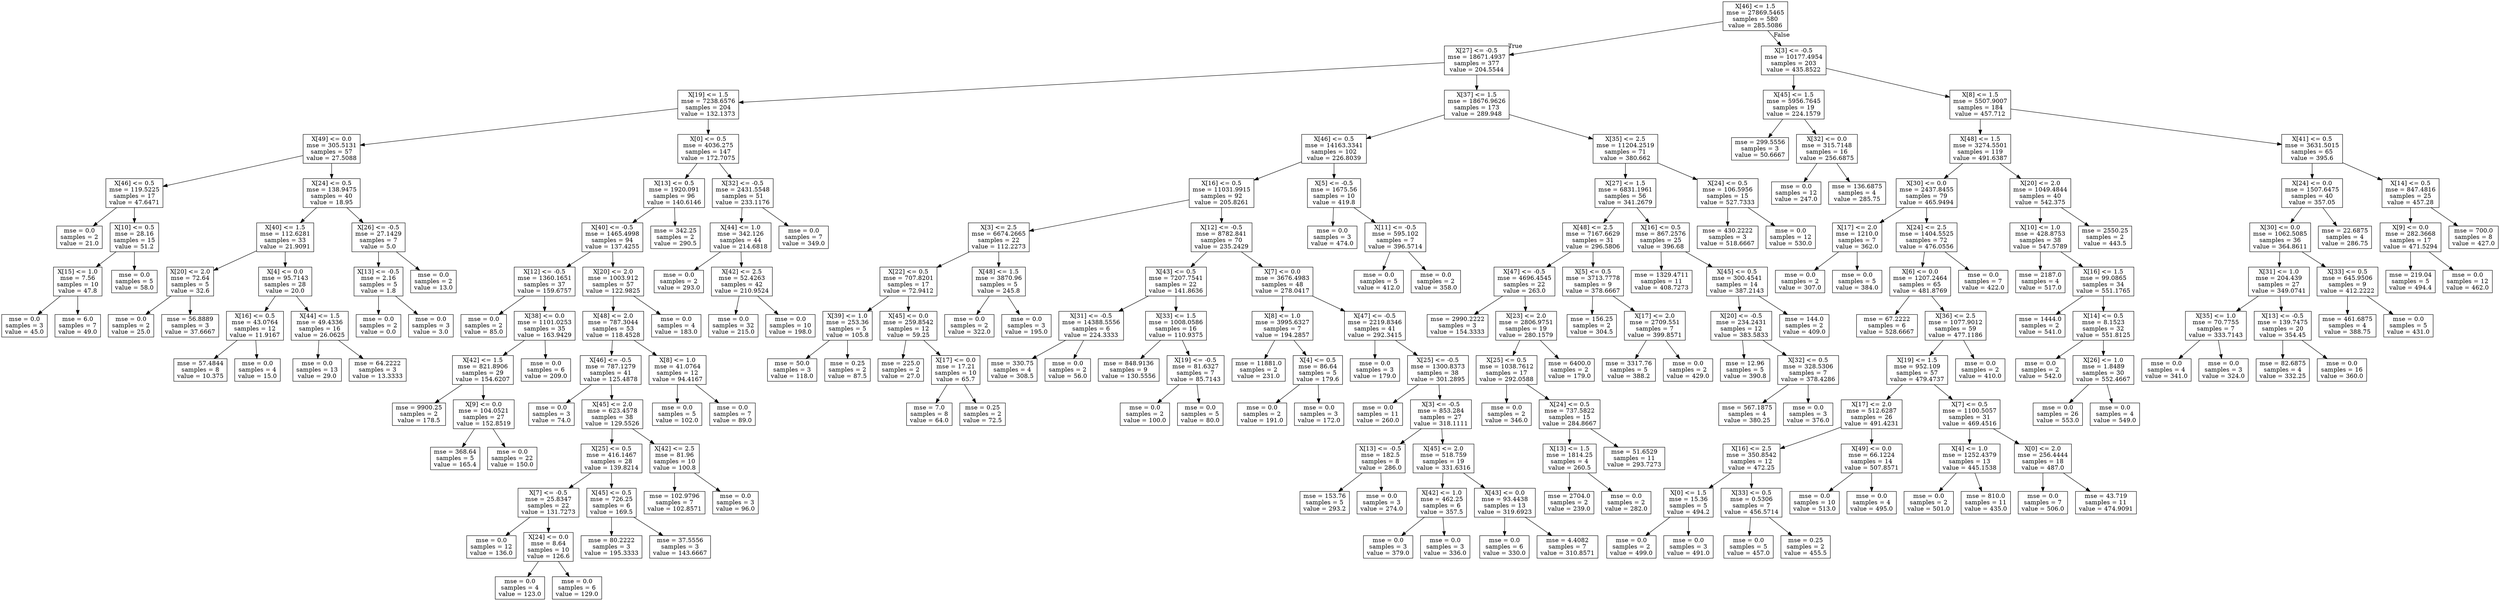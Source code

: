 digraph Tree {
node [shape=box] ;
0 [label="X[46] <= 1.5\nmse = 27869.5465\nsamples = 580\nvalue = 285.5086"] ;
1 [label="X[27] <= -0.5\nmse = 18671.4937\nsamples = 377\nvalue = 204.5544"] ;
0 -> 1 [labeldistance=2.5, labelangle=45, headlabel="True"] ;
2 [label="X[19] <= 1.5\nmse = 7238.6576\nsamples = 204\nvalue = 132.1373"] ;
1 -> 2 ;
3 [label="X[49] <= 0.0\nmse = 305.5131\nsamples = 57\nvalue = 27.5088"] ;
2 -> 3 ;
4 [label="X[46] <= 0.5\nmse = 119.5225\nsamples = 17\nvalue = 47.6471"] ;
3 -> 4 ;
5 [label="mse = 0.0\nsamples = 2\nvalue = 21.0"] ;
4 -> 5 ;
6 [label="X[10] <= 0.5\nmse = 28.16\nsamples = 15\nvalue = 51.2"] ;
4 -> 6 ;
7 [label="X[15] <= 1.0\nmse = 7.56\nsamples = 10\nvalue = 47.8"] ;
6 -> 7 ;
8 [label="mse = 0.0\nsamples = 3\nvalue = 45.0"] ;
7 -> 8 ;
9 [label="mse = 6.0\nsamples = 7\nvalue = 49.0"] ;
7 -> 9 ;
10 [label="mse = 0.0\nsamples = 5\nvalue = 58.0"] ;
6 -> 10 ;
11 [label="X[24] <= 0.5\nmse = 138.9475\nsamples = 40\nvalue = 18.95"] ;
3 -> 11 ;
12 [label="X[40] <= 1.5\nmse = 112.6281\nsamples = 33\nvalue = 21.9091"] ;
11 -> 12 ;
13 [label="X[20] <= 2.0\nmse = 72.64\nsamples = 5\nvalue = 32.6"] ;
12 -> 13 ;
14 [label="mse = 0.0\nsamples = 2\nvalue = 25.0"] ;
13 -> 14 ;
15 [label="mse = 56.8889\nsamples = 3\nvalue = 37.6667"] ;
13 -> 15 ;
16 [label="X[4] <= 0.0\nmse = 95.7143\nsamples = 28\nvalue = 20.0"] ;
12 -> 16 ;
17 [label="X[16] <= 0.5\nmse = 43.0764\nsamples = 12\nvalue = 11.9167"] ;
16 -> 17 ;
18 [label="mse = 57.4844\nsamples = 8\nvalue = 10.375"] ;
17 -> 18 ;
19 [label="mse = 0.0\nsamples = 4\nvalue = 15.0"] ;
17 -> 19 ;
20 [label="X[44] <= 1.5\nmse = 49.4336\nsamples = 16\nvalue = 26.0625"] ;
16 -> 20 ;
21 [label="mse = 0.0\nsamples = 13\nvalue = 29.0"] ;
20 -> 21 ;
22 [label="mse = 64.2222\nsamples = 3\nvalue = 13.3333"] ;
20 -> 22 ;
23 [label="X[26] <= -0.5\nmse = 27.1429\nsamples = 7\nvalue = 5.0"] ;
11 -> 23 ;
24 [label="X[13] <= -0.5\nmse = 2.16\nsamples = 5\nvalue = 1.8"] ;
23 -> 24 ;
25 [label="mse = 0.0\nsamples = 2\nvalue = 0.0"] ;
24 -> 25 ;
26 [label="mse = 0.0\nsamples = 3\nvalue = 3.0"] ;
24 -> 26 ;
27 [label="mse = 0.0\nsamples = 2\nvalue = 13.0"] ;
23 -> 27 ;
28 [label="X[0] <= 0.5\nmse = 4036.275\nsamples = 147\nvalue = 172.7075"] ;
2 -> 28 ;
29 [label="X[13] <= 0.5\nmse = 1920.091\nsamples = 96\nvalue = 140.6146"] ;
28 -> 29 ;
30 [label="X[40] <= -0.5\nmse = 1465.4998\nsamples = 94\nvalue = 137.4255"] ;
29 -> 30 ;
31 [label="X[12] <= -0.5\nmse = 1360.1651\nsamples = 37\nvalue = 159.6757"] ;
30 -> 31 ;
32 [label="mse = 0.0\nsamples = 2\nvalue = 85.0"] ;
31 -> 32 ;
33 [label="X[38] <= 0.0\nmse = 1101.0253\nsamples = 35\nvalue = 163.9429"] ;
31 -> 33 ;
34 [label="X[42] <= 1.5\nmse = 821.8906\nsamples = 29\nvalue = 154.6207"] ;
33 -> 34 ;
35 [label="mse = 9900.25\nsamples = 2\nvalue = 178.5"] ;
34 -> 35 ;
36 [label="X[9] <= 0.0\nmse = 104.0521\nsamples = 27\nvalue = 152.8519"] ;
34 -> 36 ;
37 [label="mse = 368.64\nsamples = 5\nvalue = 165.4"] ;
36 -> 37 ;
38 [label="mse = 0.0\nsamples = 22\nvalue = 150.0"] ;
36 -> 38 ;
39 [label="mse = 0.0\nsamples = 6\nvalue = 209.0"] ;
33 -> 39 ;
40 [label="X[20] <= 2.0\nmse = 1003.912\nsamples = 57\nvalue = 122.9825"] ;
30 -> 40 ;
41 [label="X[48] <= 2.0\nmse = 787.3044\nsamples = 53\nvalue = 118.4528"] ;
40 -> 41 ;
42 [label="X[46] <= -0.5\nmse = 787.1279\nsamples = 41\nvalue = 125.4878"] ;
41 -> 42 ;
43 [label="mse = 0.0\nsamples = 3\nvalue = 74.0"] ;
42 -> 43 ;
44 [label="X[45] <= 2.0\nmse = 623.4578\nsamples = 38\nvalue = 129.5526"] ;
42 -> 44 ;
45 [label="X[25] <= 0.5\nmse = 416.1467\nsamples = 28\nvalue = 139.8214"] ;
44 -> 45 ;
46 [label="X[7] <= -0.5\nmse = 25.8347\nsamples = 22\nvalue = 131.7273"] ;
45 -> 46 ;
47 [label="mse = 0.0\nsamples = 12\nvalue = 136.0"] ;
46 -> 47 ;
48 [label="X[24] <= 0.0\nmse = 8.64\nsamples = 10\nvalue = 126.6"] ;
46 -> 48 ;
49 [label="mse = 0.0\nsamples = 4\nvalue = 123.0"] ;
48 -> 49 ;
50 [label="mse = 0.0\nsamples = 6\nvalue = 129.0"] ;
48 -> 50 ;
51 [label="X[45] <= 0.5\nmse = 726.25\nsamples = 6\nvalue = 169.5"] ;
45 -> 51 ;
52 [label="mse = 80.2222\nsamples = 3\nvalue = 195.3333"] ;
51 -> 52 ;
53 [label="mse = 37.5556\nsamples = 3\nvalue = 143.6667"] ;
51 -> 53 ;
54 [label="X[42] <= 2.5\nmse = 81.96\nsamples = 10\nvalue = 100.8"] ;
44 -> 54 ;
55 [label="mse = 102.9796\nsamples = 7\nvalue = 102.8571"] ;
54 -> 55 ;
56 [label="mse = 0.0\nsamples = 3\nvalue = 96.0"] ;
54 -> 56 ;
57 [label="X[8] <= 1.0\nmse = 41.0764\nsamples = 12\nvalue = 94.4167"] ;
41 -> 57 ;
58 [label="mse = 0.0\nsamples = 5\nvalue = 102.0"] ;
57 -> 58 ;
59 [label="mse = 0.0\nsamples = 7\nvalue = 89.0"] ;
57 -> 59 ;
60 [label="mse = 0.0\nsamples = 4\nvalue = 183.0"] ;
40 -> 60 ;
61 [label="mse = 342.25\nsamples = 2\nvalue = 290.5"] ;
29 -> 61 ;
62 [label="X[32] <= -0.5\nmse = 2431.5548\nsamples = 51\nvalue = 233.1176"] ;
28 -> 62 ;
63 [label="X[44] <= 1.0\nmse = 342.126\nsamples = 44\nvalue = 214.6818"] ;
62 -> 63 ;
64 [label="mse = 0.0\nsamples = 2\nvalue = 293.0"] ;
63 -> 64 ;
65 [label="X[42] <= 2.5\nmse = 52.4263\nsamples = 42\nvalue = 210.9524"] ;
63 -> 65 ;
66 [label="mse = 0.0\nsamples = 32\nvalue = 215.0"] ;
65 -> 66 ;
67 [label="mse = 0.0\nsamples = 10\nvalue = 198.0"] ;
65 -> 67 ;
68 [label="mse = 0.0\nsamples = 7\nvalue = 349.0"] ;
62 -> 68 ;
69 [label="X[37] <= 1.5\nmse = 18676.9626\nsamples = 173\nvalue = 289.948"] ;
1 -> 69 ;
70 [label="X[46] <= 0.5\nmse = 14163.3341\nsamples = 102\nvalue = 226.8039"] ;
69 -> 70 ;
71 [label="X[16] <= 0.5\nmse = 11031.9915\nsamples = 92\nvalue = 205.8261"] ;
70 -> 71 ;
72 [label="X[3] <= 2.5\nmse = 6674.2665\nsamples = 22\nvalue = 112.2273"] ;
71 -> 72 ;
73 [label="X[22] <= 0.5\nmse = 707.8201\nsamples = 17\nvalue = 72.9412"] ;
72 -> 73 ;
74 [label="X[39] <= 1.0\nmse = 253.36\nsamples = 5\nvalue = 105.8"] ;
73 -> 74 ;
75 [label="mse = 50.0\nsamples = 3\nvalue = 118.0"] ;
74 -> 75 ;
76 [label="mse = 0.25\nsamples = 2\nvalue = 87.5"] ;
74 -> 76 ;
77 [label="X[45] <= 0.0\nmse = 259.8542\nsamples = 12\nvalue = 59.25"] ;
73 -> 77 ;
78 [label="mse = 225.0\nsamples = 2\nvalue = 27.0"] ;
77 -> 78 ;
79 [label="X[17] <= 0.0\nmse = 17.21\nsamples = 10\nvalue = 65.7"] ;
77 -> 79 ;
80 [label="mse = 7.0\nsamples = 8\nvalue = 64.0"] ;
79 -> 80 ;
81 [label="mse = 0.25\nsamples = 2\nvalue = 72.5"] ;
79 -> 81 ;
82 [label="X[48] <= 1.5\nmse = 3870.96\nsamples = 5\nvalue = 245.8"] ;
72 -> 82 ;
83 [label="mse = 0.0\nsamples = 2\nvalue = 322.0"] ;
82 -> 83 ;
84 [label="mse = 0.0\nsamples = 3\nvalue = 195.0"] ;
82 -> 84 ;
85 [label="X[12] <= -0.5\nmse = 8782.841\nsamples = 70\nvalue = 235.2429"] ;
71 -> 85 ;
86 [label="X[43] <= 0.5\nmse = 7207.7541\nsamples = 22\nvalue = 141.8636"] ;
85 -> 86 ;
87 [label="X[31] <= -0.5\nmse = 14388.5556\nsamples = 6\nvalue = 224.3333"] ;
86 -> 87 ;
88 [label="mse = 330.75\nsamples = 4\nvalue = 308.5"] ;
87 -> 88 ;
89 [label="mse = 0.0\nsamples = 2\nvalue = 56.0"] ;
87 -> 89 ;
90 [label="X[33] <= 1.5\nmse = 1008.0586\nsamples = 16\nvalue = 110.9375"] ;
86 -> 90 ;
91 [label="mse = 848.9136\nsamples = 9\nvalue = 130.5556"] ;
90 -> 91 ;
92 [label="X[19] <= -0.5\nmse = 81.6327\nsamples = 7\nvalue = 85.7143"] ;
90 -> 92 ;
93 [label="mse = 0.0\nsamples = 2\nvalue = 100.0"] ;
92 -> 93 ;
94 [label="mse = 0.0\nsamples = 5\nvalue = 80.0"] ;
92 -> 94 ;
95 [label="X[7] <= 0.0\nmse = 3676.4983\nsamples = 48\nvalue = 278.0417"] ;
85 -> 95 ;
96 [label="X[8] <= 1.0\nmse = 3995.6327\nsamples = 7\nvalue = 194.2857"] ;
95 -> 96 ;
97 [label="mse = 11881.0\nsamples = 2\nvalue = 231.0"] ;
96 -> 97 ;
98 [label="X[4] <= 0.5\nmse = 86.64\nsamples = 5\nvalue = 179.6"] ;
96 -> 98 ;
99 [label="mse = 0.0\nsamples = 2\nvalue = 191.0"] ;
98 -> 99 ;
100 [label="mse = 0.0\nsamples = 3\nvalue = 172.0"] ;
98 -> 100 ;
101 [label="X[47] <= -0.5\nmse = 2219.8346\nsamples = 41\nvalue = 292.3415"] ;
95 -> 101 ;
102 [label="mse = 0.0\nsamples = 3\nvalue = 179.0"] ;
101 -> 102 ;
103 [label="X[25] <= -0.5\nmse = 1300.8373\nsamples = 38\nvalue = 301.2895"] ;
101 -> 103 ;
104 [label="mse = 0.0\nsamples = 11\nvalue = 260.0"] ;
103 -> 104 ;
105 [label="X[3] <= -0.5\nmse = 853.284\nsamples = 27\nvalue = 318.1111"] ;
103 -> 105 ;
106 [label="X[13] <= -0.5\nmse = 182.5\nsamples = 8\nvalue = 286.0"] ;
105 -> 106 ;
107 [label="mse = 153.76\nsamples = 5\nvalue = 293.2"] ;
106 -> 107 ;
108 [label="mse = 0.0\nsamples = 3\nvalue = 274.0"] ;
106 -> 108 ;
109 [label="X[45] <= 2.0\nmse = 518.759\nsamples = 19\nvalue = 331.6316"] ;
105 -> 109 ;
110 [label="X[42] <= 1.0\nmse = 462.25\nsamples = 6\nvalue = 357.5"] ;
109 -> 110 ;
111 [label="mse = 0.0\nsamples = 3\nvalue = 379.0"] ;
110 -> 111 ;
112 [label="mse = 0.0\nsamples = 3\nvalue = 336.0"] ;
110 -> 112 ;
113 [label="X[43] <= 0.0\nmse = 93.4438\nsamples = 13\nvalue = 319.6923"] ;
109 -> 113 ;
114 [label="mse = 0.0\nsamples = 6\nvalue = 330.0"] ;
113 -> 114 ;
115 [label="mse = 4.4082\nsamples = 7\nvalue = 310.8571"] ;
113 -> 115 ;
116 [label="X[5] <= -0.5\nmse = 1675.56\nsamples = 10\nvalue = 419.8"] ;
70 -> 116 ;
117 [label="mse = 0.0\nsamples = 3\nvalue = 474.0"] ;
116 -> 117 ;
118 [label="X[11] <= -0.5\nmse = 595.102\nsamples = 7\nvalue = 396.5714"] ;
116 -> 118 ;
119 [label="mse = 0.0\nsamples = 5\nvalue = 412.0"] ;
118 -> 119 ;
120 [label="mse = 0.0\nsamples = 2\nvalue = 358.0"] ;
118 -> 120 ;
121 [label="X[35] <= 2.5\nmse = 11204.2519\nsamples = 71\nvalue = 380.662"] ;
69 -> 121 ;
122 [label="X[27] <= 1.5\nmse = 6831.1961\nsamples = 56\nvalue = 341.2679"] ;
121 -> 122 ;
123 [label="X[48] <= 2.5\nmse = 7167.6629\nsamples = 31\nvalue = 296.5806"] ;
122 -> 123 ;
124 [label="X[47] <= -0.5\nmse = 4696.4545\nsamples = 22\nvalue = 263.0"] ;
123 -> 124 ;
125 [label="mse = 2990.2222\nsamples = 3\nvalue = 154.3333"] ;
124 -> 125 ;
126 [label="X[23] <= 2.0\nmse = 2806.9751\nsamples = 19\nvalue = 280.1579"] ;
124 -> 126 ;
127 [label="X[25] <= 0.5\nmse = 1038.7612\nsamples = 17\nvalue = 292.0588"] ;
126 -> 127 ;
128 [label="mse = 0.0\nsamples = 2\nvalue = 346.0"] ;
127 -> 128 ;
129 [label="X[24] <= 0.5\nmse = 737.5822\nsamples = 15\nvalue = 284.8667"] ;
127 -> 129 ;
130 [label="X[13] <= 1.5\nmse = 1814.25\nsamples = 4\nvalue = 260.5"] ;
129 -> 130 ;
131 [label="mse = 2704.0\nsamples = 2\nvalue = 239.0"] ;
130 -> 131 ;
132 [label="mse = 0.0\nsamples = 2\nvalue = 282.0"] ;
130 -> 132 ;
133 [label="mse = 51.6529\nsamples = 11\nvalue = 293.7273"] ;
129 -> 133 ;
134 [label="mse = 6400.0\nsamples = 2\nvalue = 179.0"] ;
126 -> 134 ;
135 [label="X[5] <= 0.5\nmse = 3713.7778\nsamples = 9\nvalue = 378.6667"] ;
123 -> 135 ;
136 [label="mse = 156.25\nsamples = 2\nvalue = 304.5"] ;
135 -> 136 ;
137 [label="X[17] <= 2.0\nmse = 2709.551\nsamples = 7\nvalue = 399.8571"] ;
135 -> 137 ;
138 [label="mse = 3317.76\nsamples = 5\nvalue = 388.2"] ;
137 -> 138 ;
139 [label="mse = 0.0\nsamples = 2\nvalue = 429.0"] ;
137 -> 139 ;
140 [label="X[16] <= 0.5\nmse = 867.2576\nsamples = 25\nvalue = 396.68"] ;
122 -> 140 ;
141 [label="mse = 1329.4711\nsamples = 11\nvalue = 408.7273"] ;
140 -> 141 ;
142 [label="X[45] <= 0.5\nmse = 300.4541\nsamples = 14\nvalue = 387.2143"] ;
140 -> 142 ;
143 [label="X[20] <= -0.5\nmse = 234.2431\nsamples = 12\nvalue = 383.5833"] ;
142 -> 143 ;
144 [label="mse = 12.96\nsamples = 5\nvalue = 390.8"] ;
143 -> 144 ;
145 [label="X[32] <= 0.5\nmse = 328.5306\nsamples = 7\nvalue = 378.4286"] ;
143 -> 145 ;
146 [label="mse = 567.1875\nsamples = 4\nvalue = 380.25"] ;
145 -> 146 ;
147 [label="mse = 0.0\nsamples = 3\nvalue = 376.0"] ;
145 -> 147 ;
148 [label="mse = 144.0\nsamples = 2\nvalue = 409.0"] ;
142 -> 148 ;
149 [label="X[24] <= 0.5\nmse = 106.5956\nsamples = 15\nvalue = 527.7333"] ;
121 -> 149 ;
150 [label="mse = 430.2222\nsamples = 3\nvalue = 518.6667"] ;
149 -> 150 ;
151 [label="mse = 0.0\nsamples = 12\nvalue = 530.0"] ;
149 -> 151 ;
152 [label="X[3] <= -0.5\nmse = 10177.4954\nsamples = 203\nvalue = 435.8522"] ;
0 -> 152 [labeldistance=2.5, labelangle=-45, headlabel="False"] ;
153 [label="X[45] <= 1.5\nmse = 5956.7645\nsamples = 19\nvalue = 224.1579"] ;
152 -> 153 ;
154 [label="mse = 299.5556\nsamples = 3\nvalue = 50.6667"] ;
153 -> 154 ;
155 [label="X[32] <= 0.0\nmse = 315.7148\nsamples = 16\nvalue = 256.6875"] ;
153 -> 155 ;
156 [label="mse = 0.0\nsamples = 12\nvalue = 247.0"] ;
155 -> 156 ;
157 [label="mse = 136.6875\nsamples = 4\nvalue = 285.75"] ;
155 -> 157 ;
158 [label="X[8] <= 1.5\nmse = 5507.9007\nsamples = 184\nvalue = 457.712"] ;
152 -> 158 ;
159 [label="X[48] <= 1.5\nmse = 3274.5501\nsamples = 119\nvalue = 491.6387"] ;
158 -> 159 ;
160 [label="X[30] <= 0.0\nmse = 2437.8455\nsamples = 79\nvalue = 465.9494"] ;
159 -> 160 ;
161 [label="X[17] <= 2.0\nmse = 1210.0\nsamples = 7\nvalue = 362.0"] ;
160 -> 161 ;
162 [label="mse = 0.0\nsamples = 2\nvalue = 307.0"] ;
161 -> 162 ;
163 [label="mse = 0.0\nsamples = 5\nvalue = 384.0"] ;
161 -> 163 ;
164 [label="X[24] <= 2.5\nmse = 1404.5525\nsamples = 72\nvalue = 476.0556"] ;
160 -> 164 ;
165 [label="X[6] <= 0.0\nmse = 1207.2464\nsamples = 65\nvalue = 481.8769"] ;
164 -> 165 ;
166 [label="mse = 67.2222\nsamples = 6\nvalue = 528.6667"] ;
165 -> 166 ;
167 [label="X[36] <= 2.5\nmse = 1077.9012\nsamples = 59\nvalue = 477.1186"] ;
165 -> 167 ;
168 [label="X[19] <= 1.5\nmse = 952.109\nsamples = 57\nvalue = 479.4737"] ;
167 -> 168 ;
169 [label="X[17] <= 2.0\nmse = 512.6287\nsamples = 26\nvalue = 491.4231"] ;
168 -> 169 ;
170 [label="X[16] <= 2.5\nmse = 350.8542\nsamples = 12\nvalue = 472.25"] ;
169 -> 170 ;
171 [label="X[0] <= 1.5\nmse = 15.36\nsamples = 5\nvalue = 494.2"] ;
170 -> 171 ;
172 [label="mse = 0.0\nsamples = 2\nvalue = 499.0"] ;
171 -> 172 ;
173 [label="mse = 0.0\nsamples = 3\nvalue = 491.0"] ;
171 -> 173 ;
174 [label="X[33] <= 0.5\nmse = 0.5306\nsamples = 7\nvalue = 456.5714"] ;
170 -> 174 ;
175 [label="mse = 0.0\nsamples = 5\nvalue = 457.0"] ;
174 -> 175 ;
176 [label="mse = 0.25\nsamples = 2\nvalue = 455.5"] ;
174 -> 176 ;
177 [label="X[49] <= 0.0\nmse = 66.1224\nsamples = 14\nvalue = 507.8571"] ;
169 -> 177 ;
178 [label="mse = 0.0\nsamples = 10\nvalue = 513.0"] ;
177 -> 178 ;
179 [label="mse = 0.0\nsamples = 4\nvalue = 495.0"] ;
177 -> 179 ;
180 [label="X[7] <= 0.5\nmse = 1100.5057\nsamples = 31\nvalue = 469.4516"] ;
168 -> 180 ;
181 [label="X[4] <= 1.0\nmse = 1252.4379\nsamples = 13\nvalue = 445.1538"] ;
180 -> 181 ;
182 [label="mse = 0.0\nsamples = 2\nvalue = 501.0"] ;
181 -> 182 ;
183 [label="mse = 810.0\nsamples = 11\nvalue = 435.0"] ;
181 -> 183 ;
184 [label="X[0] <= 2.0\nmse = 256.4444\nsamples = 18\nvalue = 487.0"] ;
180 -> 184 ;
185 [label="mse = 0.0\nsamples = 7\nvalue = 506.0"] ;
184 -> 185 ;
186 [label="mse = 43.719\nsamples = 11\nvalue = 474.9091"] ;
184 -> 186 ;
187 [label="mse = 0.0\nsamples = 2\nvalue = 410.0"] ;
167 -> 187 ;
188 [label="mse = 0.0\nsamples = 7\nvalue = 422.0"] ;
164 -> 188 ;
189 [label="X[20] <= 2.0\nmse = 1049.4844\nsamples = 40\nvalue = 542.375"] ;
159 -> 189 ;
190 [label="X[10] <= 1.0\nmse = 428.8753\nsamples = 38\nvalue = 547.5789"] ;
189 -> 190 ;
191 [label="mse = 2187.0\nsamples = 4\nvalue = 517.0"] ;
190 -> 191 ;
192 [label="X[16] <= 1.5\nmse = 99.0865\nsamples = 34\nvalue = 551.1765"] ;
190 -> 192 ;
193 [label="mse = 1444.0\nsamples = 2\nvalue = 541.0"] ;
192 -> 193 ;
194 [label="X[14] <= 0.5\nmse = 8.1523\nsamples = 32\nvalue = 551.8125"] ;
192 -> 194 ;
195 [label="mse = 0.0\nsamples = 2\nvalue = 542.0"] ;
194 -> 195 ;
196 [label="X[26] <= 1.0\nmse = 1.8489\nsamples = 30\nvalue = 552.4667"] ;
194 -> 196 ;
197 [label="mse = 0.0\nsamples = 26\nvalue = 553.0"] ;
196 -> 197 ;
198 [label="mse = 0.0\nsamples = 4\nvalue = 549.0"] ;
196 -> 198 ;
199 [label="mse = 2550.25\nsamples = 2\nvalue = 443.5"] ;
189 -> 199 ;
200 [label="X[41] <= 0.5\nmse = 3631.5015\nsamples = 65\nvalue = 395.6"] ;
158 -> 200 ;
201 [label="X[24] <= 0.0\nmse = 1507.6475\nsamples = 40\nvalue = 357.05"] ;
200 -> 201 ;
202 [label="X[30] <= 0.0\nmse = 1062.5085\nsamples = 36\nvalue = 364.8611"] ;
201 -> 202 ;
203 [label="X[31] <= 1.0\nmse = 204.439\nsamples = 27\nvalue = 349.0741"] ;
202 -> 203 ;
204 [label="X[35] <= 1.0\nmse = 70.7755\nsamples = 7\nvalue = 333.7143"] ;
203 -> 204 ;
205 [label="mse = 0.0\nsamples = 4\nvalue = 341.0"] ;
204 -> 205 ;
206 [label="mse = 0.0\nsamples = 3\nvalue = 324.0"] ;
204 -> 206 ;
207 [label="X[13] <= -0.5\nmse = 139.7475\nsamples = 20\nvalue = 354.45"] ;
203 -> 207 ;
208 [label="mse = 82.6875\nsamples = 4\nvalue = 332.25"] ;
207 -> 208 ;
209 [label="mse = 0.0\nsamples = 16\nvalue = 360.0"] ;
207 -> 209 ;
210 [label="X[33] <= 0.5\nmse = 645.9506\nsamples = 9\nvalue = 412.2222"] ;
202 -> 210 ;
211 [label="mse = 461.6875\nsamples = 4\nvalue = 388.75"] ;
210 -> 211 ;
212 [label="mse = 0.0\nsamples = 5\nvalue = 431.0"] ;
210 -> 212 ;
213 [label="mse = 22.6875\nsamples = 4\nvalue = 286.75"] ;
201 -> 213 ;
214 [label="X[14] <= 0.5\nmse = 847.4816\nsamples = 25\nvalue = 457.28"] ;
200 -> 214 ;
215 [label="X[9] <= 0.0\nmse = 282.3668\nsamples = 17\nvalue = 471.5294"] ;
214 -> 215 ;
216 [label="mse = 219.04\nsamples = 5\nvalue = 494.4"] ;
215 -> 216 ;
217 [label="mse = 0.0\nsamples = 12\nvalue = 462.0"] ;
215 -> 217 ;
218 [label="mse = 700.0\nsamples = 8\nvalue = 427.0"] ;
214 -> 218 ;
}